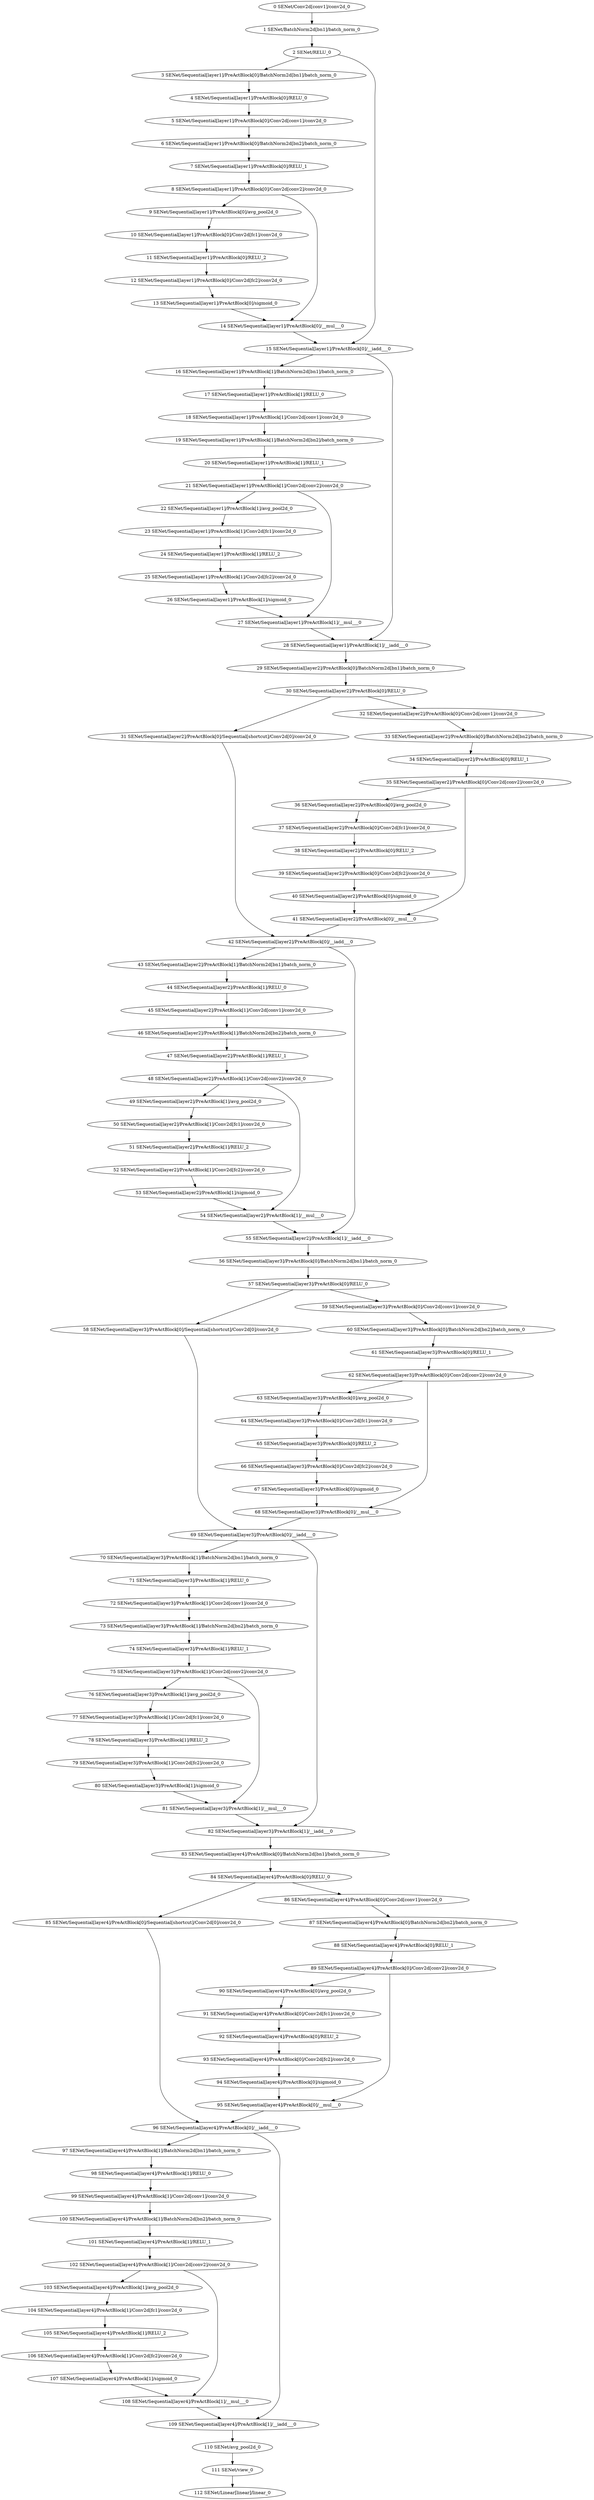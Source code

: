 strict digraph  {
"0 SENet/Conv2d[conv1]/conv2d_0" [id=0, type=conv2d];
"1 SENet/BatchNorm2d[bn1]/batch_norm_0" [id=1, type=batch_norm];
"2 SENet/RELU_0" [id=2, type=RELU];
"3 SENet/Sequential[layer1]/PreActBlock[0]/BatchNorm2d[bn1]/batch_norm_0" [id=3, type=batch_norm];
"4 SENet/Sequential[layer1]/PreActBlock[0]/RELU_0" [id=4, type=RELU];
"5 SENet/Sequential[layer1]/PreActBlock[0]/Conv2d[conv1]/conv2d_0" [id=5, type=conv2d];
"6 SENet/Sequential[layer1]/PreActBlock[0]/BatchNorm2d[bn2]/batch_norm_0" [id=6, type=batch_norm];
"7 SENet/Sequential[layer1]/PreActBlock[0]/RELU_1" [id=7, type=RELU];
"8 SENet/Sequential[layer1]/PreActBlock[0]/Conv2d[conv2]/conv2d_0" [id=8, type=conv2d];
"9 SENet/Sequential[layer1]/PreActBlock[0]/avg_pool2d_0" [id=9, type=avg_pool2d];
"10 SENet/Sequential[layer1]/PreActBlock[0]/Conv2d[fc1]/conv2d_0" [id=10, type=conv2d];
"11 SENet/Sequential[layer1]/PreActBlock[0]/RELU_2" [id=11, type=RELU];
"12 SENet/Sequential[layer1]/PreActBlock[0]/Conv2d[fc2]/conv2d_0" [id=12, type=conv2d];
"13 SENet/Sequential[layer1]/PreActBlock[0]/sigmoid_0" [id=13, type=sigmoid];
"14 SENet/Sequential[layer1]/PreActBlock[0]/__mul___0" [id=14, type=__mul__];
"15 SENet/Sequential[layer1]/PreActBlock[0]/__iadd___0" [id=15, type=__iadd__];
"16 SENet/Sequential[layer1]/PreActBlock[1]/BatchNorm2d[bn1]/batch_norm_0" [id=16, type=batch_norm];
"17 SENet/Sequential[layer1]/PreActBlock[1]/RELU_0" [id=17, type=RELU];
"18 SENet/Sequential[layer1]/PreActBlock[1]/Conv2d[conv1]/conv2d_0" [id=18, type=conv2d];
"19 SENet/Sequential[layer1]/PreActBlock[1]/BatchNorm2d[bn2]/batch_norm_0" [id=19, type=batch_norm];
"20 SENet/Sequential[layer1]/PreActBlock[1]/RELU_1" [id=20, type=RELU];
"21 SENet/Sequential[layer1]/PreActBlock[1]/Conv2d[conv2]/conv2d_0" [id=21, type=conv2d];
"22 SENet/Sequential[layer1]/PreActBlock[1]/avg_pool2d_0" [id=22, type=avg_pool2d];
"23 SENet/Sequential[layer1]/PreActBlock[1]/Conv2d[fc1]/conv2d_0" [id=23, type=conv2d];
"24 SENet/Sequential[layer1]/PreActBlock[1]/RELU_2" [id=24, type=RELU];
"25 SENet/Sequential[layer1]/PreActBlock[1]/Conv2d[fc2]/conv2d_0" [id=25, type=conv2d];
"26 SENet/Sequential[layer1]/PreActBlock[1]/sigmoid_0" [id=26, type=sigmoid];
"27 SENet/Sequential[layer1]/PreActBlock[1]/__mul___0" [id=27, type=__mul__];
"28 SENet/Sequential[layer1]/PreActBlock[1]/__iadd___0" [id=28, type=__iadd__];
"29 SENet/Sequential[layer2]/PreActBlock[0]/BatchNorm2d[bn1]/batch_norm_0" [id=29, type=batch_norm];
"30 SENet/Sequential[layer2]/PreActBlock[0]/RELU_0" [id=30, type=RELU];
"31 SENet/Sequential[layer2]/PreActBlock[0]/Sequential[shortcut]/Conv2d[0]/conv2d_0" [id=31, type=conv2d];
"32 SENet/Sequential[layer2]/PreActBlock[0]/Conv2d[conv1]/conv2d_0" [id=32, type=conv2d];
"33 SENet/Sequential[layer2]/PreActBlock[0]/BatchNorm2d[bn2]/batch_norm_0" [id=33, type=batch_norm];
"34 SENet/Sequential[layer2]/PreActBlock[0]/RELU_1" [id=34, type=RELU];
"35 SENet/Sequential[layer2]/PreActBlock[0]/Conv2d[conv2]/conv2d_0" [id=35, type=conv2d];
"36 SENet/Sequential[layer2]/PreActBlock[0]/avg_pool2d_0" [id=36, type=avg_pool2d];
"37 SENet/Sequential[layer2]/PreActBlock[0]/Conv2d[fc1]/conv2d_0" [id=37, type=conv2d];
"38 SENet/Sequential[layer2]/PreActBlock[0]/RELU_2" [id=38, type=RELU];
"39 SENet/Sequential[layer2]/PreActBlock[0]/Conv2d[fc2]/conv2d_0" [id=39, type=conv2d];
"40 SENet/Sequential[layer2]/PreActBlock[0]/sigmoid_0" [id=40, type=sigmoid];
"41 SENet/Sequential[layer2]/PreActBlock[0]/__mul___0" [id=41, type=__mul__];
"42 SENet/Sequential[layer2]/PreActBlock[0]/__iadd___0" [id=42, type=__iadd__];
"43 SENet/Sequential[layer2]/PreActBlock[1]/BatchNorm2d[bn1]/batch_norm_0" [id=43, type=batch_norm];
"44 SENet/Sequential[layer2]/PreActBlock[1]/RELU_0" [id=44, type=RELU];
"45 SENet/Sequential[layer2]/PreActBlock[1]/Conv2d[conv1]/conv2d_0" [id=45, type=conv2d];
"46 SENet/Sequential[layer2]/PreActBlock[1]/BatchNorm2d[bn2]/batch_norm_0" [id=46, type=batch_norm];
"47 SENet/Sequential[layer2]/PreActBlock[1]/RELU_1" [id=47, type=RELU];
"48 SENet/Sequential[layer2]/PreActBlock[1]/Conv2d[conv2]/conv2d_0" [id=48, type=conv2d];
"49 SENet/Sequential[layer2]/PreActBlock[1]/avg_pool2d_0" [id=49, type=avg_pool2d];
"50 SENet/Sequential[layer2]/PreActBlock[1]/Conv2d[fc1]/conv2d_0" [id=50, type=conv2d];
"51 SENet/Sequential[layer2]/PreActBlock[1]/RELU_2" [id=51, type=RELU];
"52 SENet/Sequential[layer2]/PreActBlock[1]/Conv2d[fc2]/conv2d_0" [id=52, type=conv2d];
"53 SENet/Sequential[layer2]/PreActBlock[1]/sigmoid_0" [id=53, type=sigmoid];
"54 SENet/Sequential[layer2]/PreActBlock[1]/__mul___0" [id=54, type=__mul__];
"55 SENet/Sequential[layer2]/PreActBlock[1]/__iadd___0" [id=55, type=__iadd__];
"56 SENet/Sequential[layer3]/PreActBlock[0]/BatchNorm2d[bn1]/batch_norm_0" [id=56, type=batch_norm];
"57 SENet/Sequential[layer3]/PreActBlock[0]/RELU_0" [id=57, type=RELU];
"58 SENet/Sequential[layer3]/PreActBlock[0]/Sequential[shortcut]/Conv2d[0]/conv2d_0" [id=58, type=conv2d];
"59 SENet/Sequential[layer3]/PreActBlock[0]/Conv2d[conv1]/conv2d_0" [id=59, type=conv2d];
"60 SENet/Sequential[layer3]/PreActBlock[0]/BatchNorm2d[bn2]/batch_norm_0" [id=60, type=batch_norm];
"61 SENet/Sequential[layer3]/PreActBlock[0]/RELU_1" [id=61, type=RELU];
"62 SENet/Sequential[layer3]/PreActBlock[0]/Conv2d[conv2]/conv2d_0" [id=62, type=conv2d];
"63 SENet/Sequential[layer3]/PreActBlock[0]/avg_pool2d_0" [id=63, type=avg_pool2d];
"64 SENet/Sequential[layer3]/PreActBlock[0]/Conv2d[fc1]/conv2d_0" [id=64, type=conv2d];
"65 SENet/Sequential[layer3]/PreActBlock[0]/RELU_2" [id=65, type=RELU];
"66 SENet/Sequential[layer3]/PreActBlock[0]/Conv2d[fc2]/conv2d_0" [id=66, type=conv2d];
"67 SENet/Sequential[layer3]/PreActBlock[0]/sigmoid_0" [id=67, type=sigmoid];
"68 SENet/Sequential[layer3]/PreActBlock[0]/__mul___0" [id=68, type=__mul__];
"69 SENet/Sequential[layer3]/PreActBlock[0]/__iadd___0" [id=69, type=__iadd__];
"70 SENet/Sequential[layer3]/PreActBlock[1]/BatchNorm2d[bn1]/batch_norm_0" [id=70, type=batch_norm];
"71 SENet/Sequential[layer3]/PreActBlock[1]/RELU_0" [id=71, type=RELU];
"72 SENet/Sequential[layer3]/PreActBlock[1]/Conv2d[conv1]/conv2d_0" [id=72, type=conv2d];
"73 SENet/Sequential[layer3]/PreActBlock[1]/BatchNorm2d[bn2]/batch_norm_0" [id=73, type=batch_norm];
"74 SENet/Sequential[layer3]/PreActBlock[1]/RELU_1" [id=74, type=RELU];
"75 SENet/Sequential[layer3]/PreActBlock[1]/Conv2d[conv2]/conv2d_0" [id=75, type=conv2d];
"76 SENet/Sequential[layer3]/PreActBlock[1]/avg_pool2d_0" [id=76, type=avg_pool2d];
"77 SENet/Sequential[layer3]/PreActBlock[1]/Conv2d[fc1]/conv2d_0" [id=77, type=conv2d];
"78 SENet/Sequential[layer3]/PreActBlock[1]/RELU_2" [id=78, type=RELU];
"79 SENet/Sequential[layer3]/PreActBlock[1]/Conv2d[fc2]/conv2d_0" [id=79, type=conv2d];
"80 SENet/Sequential[layer3]/PreActBlock[1]/sigmoid_0" [id=80, type=sigmoid];
"81 SENet/Sequential[layer3]/PreActBlock[1]/__mul___0" [id=81, type=__mul__];
"82 SENet/Sequential[layer3]/PreActBlock[1]/__iadd___0" [id=82, type=__iadd__];
"83 SENet/Sequential[layer4]/PreActBlock[0]/BatchNorm2d[bn1]/batch_norm_0" [id=83, type=batch_norm];
"84 SENet/Sequential[layer4]/PreActBlock[0]/RELU_0" [id=84, type=RELU];
"85 SENet/Sequential[layer4]/PreActBlock[0]/Sequential[shortcut]/Conv2d[0]/conv2d_0" [id=85, type=conv2d];
"86 SENet/Sequential[layer4]/PreActBlock[0]/Conv2d[conv1]/conv2d_0" [id=86, type=conv2d];
"87 SENet/Sequential[layer4]/PreActBlock[0]/BatchNorm2d[bn2]/batch_norm_0" [id=87, type=batch_norm];
"88 SENet/Sequential[layer4]/PreActBlock[0]/RELU_1" [id=88, type=RELU];
"89 SENet/Sequential[layer4]/PreActBlock[0]/Conv2d[conv2]/conv2d_0" [id=89, type=conv2d];
"90 SENet/Sequential[layer4]/PreActBlock[0]/avg_pool2d_0" [id=90, type=avg_pool2d];
"91 SENet/Sequential[layer4]/PreActBlock[0]/Conv2d[fc1]/conv2d_0" [id=91, type=conv2d];
"92 SENet/Sequential[layer4]/PreActBlock[0]/RELU_2" [id=92, type=RELU];
"93 SENet/Sequential[layer4]/PreActBlock[0]/Conv2d[fc2]/conv2d_0" [id=93, type=conv2d];
"94 SENet/Sequential[layer4]/PreActBlock[0]/sigmoid_0" [id=94, type=sigmoid];
"95 SENet/Sequential[layer4]/PreActBlock[0]/__mul___0" [id=95, type=__mul__];
"96 SENet/Sequential[layer4]/PreActBlock[0]/__iadd___0" [id=96, type=__iadd__];
"97 SENet/Sequential[layer4]/PreActBlock[1]/BatchNorm2d[bn1]/batch_norm_0" [id=97, type=batch_norm];
"98 SENet/Sequential[layer4]/PreActBlock[1]/RELU_0" [id=98, type=RELU];
"99 SENet/Sequential[layer4]/PreActBlock[1]/Conv2d[conv1]/conv2d_0" [id=99, type=conv2d];
"100 SENet/Sequential[layer4]/PreActBlock[1]/BatchNorm2d[bn2]/batch_norm_0" [id=100, type=batch_norm];
"101 SENet/Sequential[layer4]/PreActBlock[1]/RELU_1" [id=101, type=RELU];
"102 SENet/Sequential[layer4]/PreActBlock[1]/Conv2d[conv2]/conv2d_0" [id=102, type=conv2d];
"103 SENet/Sequential[layer4]/PreActBlock[1]/avg_pool2d_0" [id=103, type=avg_pool2d];
"104 SENet/Sequential[layer4]/PreActBlock[1]/Conv2d[fc1]/conv2d_0" [id=104, type=conv2d];
"105 SENet/Sequential[layer4]/PreActBlock[1]/RELU_2" [id=105, type=RELU];
"106 SENet/Sequential[layer4]/PreActBlock[1]/Conv2d[fc2]/conv2d_0" [id=106, type=conv2d];
"107 SENet/Sequential[layer4]/PreActBlock[1]/sigmoid_0" [id=107, type=sigmoid];
"108 SENet/Sequential[layer4]/PreActBlock[1]/__mul___0" [id=108, type=__mul__];
"109 SENet/Sequential[layer4]/PreActBlock[1]/__iadd___0" [id=109, type=__iadd__];
"110 SENet/avg_pool2d_0" [id=110, type=avg_pool2d];
"111 SENet/view_0" [id=111, type=view];
"112 SENet/Linear[linear]/linear_0" [id=112, type=linear];
"0 SENet/Conv2d[conv1]/conv2d_0" -> "1 SENet/BatchNorm2d[bn1]/batch_norm_0";
"1 SENet/BatchNorm2d[bn1]/batch_norm_0" -> "2 SENet/RELU_0";
"2 SENet/RELU_0" -> "3 SENet/Sequential[layer1]/PreActBlock[0]/BatchNorm2d[bn1]/batch_norm_0";
"3 SENet/Sequential[layer1]/PreActBlock[0]/BatchNorm2d[bn1]/batch_norm_0" -> "4 SENet/Sequential[layer1]/PreActBlock[0]/RELU_0";
"4 SENet/Sequential[layer1]/PreActBlock[0]/RELU_0" -> "5 SENet/Sequential[layer1]/PreActBlock[0]/Conv2d[conv1]/conv2d_0";
"5 SENet/Sequential[layer1]/PreActBlock[0]/Conv2d[conv1]/conv2d_0" -> "6 SENet/Sequential[layer1]/PreActBlock[0]/BatchNorm2d[bn2]/batch_norm_0";
"6 SENet/Sequential[layer1]/PreActBlock[0]/BatchNorm2d[bn2]/batch_norm_0" -> "7 SENet/Sequential[layer1]/PreActBlock[0]/RELU_1";
"7 SENet/Sequential[layer1]/PreActBlock[0]/RELU_1" -> "8 SENet/Sequential[layer1]/PreActBlock[0]/Conv2d[conv2]/conv2d_0";
"8 SENet/Sequential[layer1]/PreActBlock[0]/Conv2d[conv2]/conv2d_0" -> "9 SENet/Sequential[layer1]/PreActBlock[0]/avg_pool2d_0";
"2 SENet/RELU_0" -> "15 SENet/Sequential[layer1]/PreActBlock[0]/__iadd___0";
"8 SENet/Sequential[layer1]/PreActBlock[0]/Conv2d[conv2]/conv2d_0" -> "14 SENet/Sequential[layer1]/PreActBlock[0]/__mul___0";
"9 SENet/Sequential[layer1]/PreActBlock[0]/avg_pool2d_0" -> "10 SENet/Sequential[layer1]/PreActBlock[0]/Conv2d[fc1]/conv2d_0";
"10 SENet/Sequential[layer1]/PreActBlock[0]/Conv2d[fc1]/conv2d_0" -> "11 SENet/Sequential[layer1]/PreActBlock[0]/RELU_2";
"11 SENet/Sequential[layer1]/PreActBlock[0]/RELU_2" -> "12 SENet/Sequential[layer1]/PreActBlock[0]/Conv2d[fc2]/conv2d_0";
"12 SENet/Sequential[layer1]/PreActBlock[0]/Conv2d[fc2]/conv2d_0" -> "13 SENet/Sequential[layer1]/PreActBlock[0]/sigmoid_0";
"13 SENet/Sequential[layer1]/PreActBlock[0]/sigmoid_0" -> "14 SENet/Sequential[layer1]/PreActBlock[0]/__mul___0";
"14 SENet/Sequential[layer1]/PreActBlock[0]/__mul___0" -> "15 SENet/Sequential[layer1]/PreActBlock[0]/__iadd___0";
"15 SENet/Sequential[layer1]/PreActBlock[0]/__iadd___0" -> "16 SENet/Sequential[layer1]/PreActBlock[1]/BatchNorm2d[bn1]/batch_norm_0";
"15 SENet/Sequential[layer1]/PreActBlock[0]/__iadd___0" -> "28 SENet/Sequential[layer1]/PreActBlock[1]/__iadd___0";
"16 SENet/Sequential[layer1]/PreActBlock[1]/BatchNorm2d[bn1]/batch_norm_0" -> "17 SENet/Sequential[layer1]/PreActBlock[1]/RELU_0";
"17 SENet/Sequential[layer1]/PreActBlock[1]/RELU_0" -> "18 SENet/Sequential[layer1]/PreActBlock[1]/Conv2d[conv1]/conv2d_0";
"18 SENet/Sequential[layer1]/PreActBlock[1]/Conv2d[conv1]/conv2d_0" -> "19 SENet/Sequential[layer1]/PreActBlock[1]/BatchNorm2d[bn2]/batch_norm_0";
"19 SENet/Sequential[layer1]/PreActBlock[1]/BatchNorm2d[bn2]/batch_norm_0" -> "20 SENet/Sequential[layer1]/PreActBlock[1]/RELU_1";
"20 SENet/Sequential[layer1]/PreActBlock[1]/RELU_1" -> "21 SENet/Sequential[layer1]/PreActBlock[1]/Conv2d[conv2]/conv2d_0";
"21 SENet/Sequential[layer1]/PreActBlock[1]/Conv2d[conv2]/conv2d_0" -> "22 SENet/Sequential[layer1]/PreActBlock[1]/avg_pool2d_0";
"21 SENet/Sequential[layer1]/PreActBlock[1]/Conv2d[conv2]/conv2d_0" -> "27 SENet/Sequential[layer1]/PreActBlock[1]/__mul___0";
"22 SENet/Sequential[layer1]/PreActBlock[1]/avg_pool2d_0" -> "23 SENet/Sequential[layer1]/PreActBlock[1]/Conv2d[fc1]/conv2d_0";
"23 SENet/Sequential[layer1]/PreActBlock[1]/Conv2d[fc1]/conv2d_0" -> "24 SENet/Sequential[layer1]/PreActBlock[1]/RELU_2";
"24 SENet/Sequential[layer1]/PreActBlock[1]/RELU_2" -> "25 SENet/Sequential[layer1]/PreActBlock[1]/Conv2d[fc2]/conv2d_0";
"25 SENet/Sequential[layer1]/PreActBlock[1]/Conv2d[fc2]/conv2d_0" -> "26 SENet/Sequential[layer1]/PreActBlock[1]/sigmoid_0";
"26 SENet/Sequential[layer1]/PreActBlock[1]/sigmoid_0" -> "27 SENet/Sequential[layer1]/PreActBlock[1]/__mul___0";
"27 SENet/Sequential[layer1]/PreActBlock[1]/__mul___0" -> "28 SENet/Sequential[layer1]/PreActBlock[1]/__iadd___0";
"28 SENet/Sequential[layer1]/PreActBlock[1]/__iadd___0" -> "29 SENet/Sequential[layer2]/PreActBlock[0]/BatchNorm2d[bn1]/batch_norm_0";
"29 SENet/Sequential[layer2]/PreActBlock[0]/BatchNorm2d[bn1]/batch_norm_0" -> "30 SENet/Sequential[layer2]/PreActBlock[0]/RELU_0";
"30 SENet/Sequential[layer2]/PreActBlock[0]/RELU_0" -> "31 SENet/Sequential[layer2]/PreActBlock[0]/Sequential[shortcut]/Conv2d[0]/conv2d_0";
"30 SENet/Sequential[layer2]/PreActBlock[0]/RELU_0" -> "32 SENet/Sequential[layer2]/PreActBlock[0]/Conv2d[conv1]/conv2d_0";
"31 SENet/Sequential[layer2]/PreActBlock[0]/Sequential[shortcut]/Conv2d[0]/conv2d_0" -> "42 SENet/Sequential[layer2]/PreActBlock[0]/__iadd___0";
"32 SENet/Sequential[layer2]/PreActBlock[0]/Conv2d[conv1]/conv2d_0" -> "33 SENet/Sequential[layer2]/PreActBlock[0]/BatchNorm2d[bn2]/batch_norm_0";
"33 SENet/Sequential[layer2]/PreActBlock[0]/BatchNorm2d[bn2]/batch_norm_0" -> "34 SENet/Sequential[layer2]/PreActBlock[0]/RELU_1";
"34 SENet/Sequential[layer2]/PreActBlock[0]/RELU_1" -> "35 SENet/Sequential[layer2]/PreActBlock[0]/Conv2d[conv2]/conv2d_0";
"35 SENet/Sequential[layer2]/PreActBlock[0]/Conv2d[conv2]/conv2d_0" -> "36 SENet/Sequential[layer2]/PreActBlock[0]/avg_pool2d_0";
"35 SENet/Sequential[layer2]/PreActBlock[0]/Conv2d[conv2]/conv2d_0" -> "41 SENet/Sequential[layer2]/PreActBlock[0]/__mul___0";
"36 SENet/Sequential[layer2]/PreActBlock[0]/avg_pool2d_0" -> "37 SENet/Sequential[layer2]/PreActBlock[0]/Conv2d[fc1]/conv2d_0";
"37 SENet/Sequential[layer2]/PreActBlock[0]/Conv2d[fc1]/conv2d_0" -> "38 SENet/Sequential[layer2]/PreActBlock[0]/RELU_2";
"38 SENet/Sequential[layer2]/PreActBlock[0]/RELU_2" -> "39 SENet/Sequential[layer2]/PreActBlock[0]/Conv2d[fc2]/conv2d_0";
"39 SENet/Sequential[layer2]/PreActBlock[0]/Conv2d[fc2]/conv2d_0" -> "40 SENet/Sequential[layer2]/PreActBlock[0]/sigmoid_0";
"40 SENet/Sequential[layer2]/PreActBlock[0]/sigmoid_0" -> "41 SENet/Sequential[layer2]/PreActBlock[0]/__mul___0";
"41 SENet/Sequential[layer2]/PreActBlock[0]/__mul___0" -> "42 SENet/Sequential[layer2]/PreActBlock[0]/__iadd___0";
"42 SENet/Sequential[layer2]/PreActBlock[0]/__iadd___0" -> "43 SENet/Sequential[layer2]/PreActBlock[1]/BatchNorm2d[bn1]/batch_norm_0";
"42 SENet/Sequential[layer2]/PreActBlock[0]/__iadd___0" -> "55 SENet/Sequential[layer2]/PreActBlock[1]/__iadd___0";
"43 SENet/Sequential[layer2]/PreActBlock[1]/BatchNorm2d[bn1]/batch_norm_0" -> "44 SENet/Sequential[layer2]/PreActBlock[1]/RELU_0";
"44 SENet/Sequential[layer2]/PreActBlock[1]/RELU_0" -> "45 SENet/Sequential[layer2]/PreActBlock[1]/Conv2d[conv1]/conv2d_0";
"45 SENet/Sequential[layer2]/PreActBlock[1]/Conv2d[conv1]/conv2d_0" -> "46 SENet/Sequential[layer2]/PreActBlock[1]/BatchNorm2d[bn2]/batch_norm_0";
"46 SENet/Sequential[layer2]/PreActBlock[1]/BatchNorm2d[bn2]/batch_norm_0" -> "47 SENet/Sequential[layer2]/PreActBlock[1]/RELU_1";
"47 SENet/Sequential[layer2]/PreActBlock[1]/RELU_1" -> "48 SENet/Sequential[layer2]/PreActBlock[1]/Conv2d[conv2]/conv2d_0";
"48 SENet/Sequential[layer2]/PreActBlock[1]/Conv2d[conv2]/conv2d_0" -> "49 SENet/Sequential[layer2]/PreActBlock[1]/avg_pool2d_0";
"48 SENet/Sequential[layer2]/PreActBlock[1]/Conv2d[conv2]/conv2d_0" -> "54 SENet/Sequential[layer2]/PreActBlock[1]/__mul___0";
"49 SENet/Sequential[layer2]/PreActBlock[1]/avg_pool2d_0" -> "50 SENet/Sequential[layer2]/PreActBlock[1]/Conv2d[fc1]/conv2d_0";
"50 SENet/Sequential[layer2]/PreActBlock[1]/Conv2d[fc1]/conv2d_0" -> "51 SENet/Sequential[layer2]/PreActBlock[1]/RELU_2";
"51 SENet/Sequential[layer2]/PreActBlock[1]/RELU_2" -> "52 SENet/Sequential[layer2]/PreActBlock[1]/Conv2d[fc2]/conv2d_0";
"52 SENet/Sequential[layer2]/PreActBlock[1]/Conv2d[fc2]/conv2d_0" -> "53 SENet/Sequential[layer2]/PreActBlock[1]/sigmoid_0";
"53 SENet/Sequential[layer2]/PreActBlock[1]/sigmoid_0" -> "54 SENet/Sequential[layer2]/PreActBlock[1]/__mul___0";
"54 SENet/Sequential[layer2]/PreActBlock[1]/__mul___0" -> "55 SENet/Sequential[layer2]/PreActBlock[1]/__iadd___0";
"55 SENet/Sequential[layer2]/PreActBlock[1]/__iadd___0" -> "56 SENet/Sequential[layer3]/PreActBlock[0]/BatchNorm2d[bn1]/batch_norm_0";
"56 SENet/Sequential[layer3]/PreActBlock[0]/BatchNorm2d[bn1]/batch_norm_0" -> "57 SENet/Sequential[layer3]/PreActBlock[0]/RELU_0";
"57 SENet/Sequential[layer3]/PreActBlock[0]/RELU_0" -> "58 SENet/Sequential[layer3]/PreActBlock[0]/Sequential[shortcut]/Conv2d[0]/conv2d_0";
"57 SENet/Sequential[layer3]/PreActBlock[0]/RELU_0" -> "59 SENet/Sequential[layer3]/PreActBlock[0]/Conv2d[conv1]/conv2d_0";
"58 SENet/Sequential[layer3]/PreActBlock[0]/Sequential[shortcut]/Conv2d[0]/conv2d_0" -> "69 SENet/Sequential[layer3]/PreActBlock[0]/__iadd___0";
"59 SENet/Sequential[layer3]/PreActBlock[0]/Conv2d[conv1]/conv2d_0" -> "60 SENet/Sequential[layer3]/PreActBlock[0]/BatchNorm2d[bn2]/batch_norm_0";
"60 SENet/Sequential[layer3]/PreActBlock[0]/BatchNorm2d[bn2]/batch_norm_0" -> "61 SENet/Sequential[layer3]/PreActBlock[0]/RELU_1";
"61 SENet/Sequential[layer3]/PreActBlock[0]/RELU_1" -> "62 SENet/Sequential[layer3]/PreActBlock[0]/Conv2d[conv2]/conv2d_0";
"62 SENet/Sequential[layer3]/PreActBlock[0]/Conv2d[conv2]/conv2d_0" -> "63 SENet/Sequential[layer3]/PreActBlock[0]/avg_pool2d_0";
"62 SENet/Sequential[layer3]/PreActBlock[0]/Conv2d[conv2]/conv2d_0" -> "68 SENet/Sequential[layer3]/PreActBlock[0]/__mul___0";
"63 SENet/Sequential[layer3]/PreActBlock[0]/avg_pool2d_0" -> "64 SENet/Sequential[layer3]/PreActBlock[0]/Conv2d[fc1]/conv2d_0";
"64 SENet/Sequential[layer3]/PreActBlock[0]/Conv2d[fc1]/conv2d_0" -> "65 SENet/Sequential[layer3]/PreActBlock[0]/RELU_2";
"65 SENet/Sequential[layer3]/PreActBlock[0]/RELU_2" -> "66 SENet/Sequential[layer3]/PreActBlock[0]/Conv2d[fc2]/conv2d_0";
"66 SENet/Sequential[layer3]/PreActBlock[0]/Conv2d[fc2]/conv2d_0" -> "67 SENet/Sequential[layer3]/PreActBlock[0]/sigmoid_0";
"67 SENet/Sequential[layer3]/PreActBlock[0]/sigmoid_0" -> "68 SENet/Sequential[layer3]/PreActBlock[0]/__mul___0";
"68 SENet/Sequential[layer3]/PreActBlock[0]/__mul___0" -> "69 SENet/Sequential[layer3]/PreActBlock[0]/__iadd___0";
"69 SENet/Sequential[layer3]/PreActBlock[0]/__iadd___0" -> "70 SENet/Sequential[layer3]/PreActBlock[1]/BatchNorm2d[bn1]/batch_norm_0";
"69 SENet/Sequential[layer3]/PreActBlock[0]/__iadd___0" -> "82 SENet/Sequential[layer3]/PreActBlock[1]/__iadd___0";
"70 SENet/Sequential[layer3]/PreActBlock[1]/BatchNorm2d[bn1]/batch_norm_0" -> "71 SENet/Sequential[layer3]/PreActBlock[1]/RELU_0";
"71 SENet/Sequential[layer3]/PreActBlock[1]/RELU_0" -> "72 SENet/Sequential[layer3]/PreActBlock[1]/Conv2d[conv1]/conv2d_0";
"72 SENet/Sequential[layer3]/PreActBlock[1]/Conv2d[conv1]/conv2d_0" -> "73 SENet/Sequential[layer3]/PreActBlock[1]/BatchNorm2d[bn2]/batch_norm_0";
"73 SENet/Sequential[layer3]/PreActBlock[1]/BatchNorm2d[bn2]/batch_norm_0" -> "74 SENet/Sequential[layer3]/PreActBlock[1]/RELU_1";
"74 SENet/Sequential[layer3]/PreActBlock[1]/RELU_1" -> "75 SENet/Sequential[layer3]/PreActBlock[1]/Conv2d[conv2]/conv2d_0";
"75 SENet/Sequential[layer3]/PreActBlock[1]/Conv2d[conv2]/conv2d_0" -> "76 SENet/Sequential[layer3]/PreActBlock[1]/avg_pool2d_0";
"75 SENet/Sequential[layer3]/PreActBlock[1]/Conv2d[conv2]/conv2d_0" -> "81 SENet/Sequential[layer3]/PreActBlock[1]/__mul___0";
"76 SENet/Sequential[layer3]/PreActBlock[1]/avg_pool2d_0" -> "77 SENet/Sequential[layer3]/PreActBlock[1]/Conv2d[fc1]/conv2d_0";
"77 SENet/Sequential[layer3]/PreActBlock[1]/Conv2d[fc1]/conv2d_0" -> "78 SENet/Sequential[layer3]/PreActBlock[1]/RELU_2";
"78 SENet/Sequential[layer3]/PreActBlock[1]/RELU_2" -> "79 SENet/Sequential[layer3]/PreActBlock[1]/Conv2d[fc2]/conv2d_0";
"79 SENet/Sequential[layer3]/PreActBlock[1]/Conv2d[fc2]/conv2d_0" -> "80 SENet/Sequential[layer3]/PreActBlock[1]/sigmoid_0";
"80 SENet/Sequential[layer3]/PreActBlock[1]/sigmoid_0" -> "81 SENet/Sequential[layer3]/PreActBlock[1]/__mul___0";
"81 SENet/Sequential[layer3]/PreActBlock[1]/__mul___0" -> "82 SENet/Sequential[layer3]/PreActBlock[1]/__iadd___0";
"82 SENet/Sequential[layer3]/PreActBlock[1]/__iadd___0" -> "83 SENet/Sequential[layer4]/PreActBlock[0]/BatchNorm2d[bn1]/batch_norm_0";
"83 SENet/Sequential[layer4]/PreActBlock[0]/BatchNorm2d[bn1]/batch_norm_0" -> "84 SENet/Sequential[layer4]/PreActBlock[0]/RELU_0";
"84 SENet/Sequential[layer4]/PreActBlock[0]/RELU_0" -> "85 SENet/Sequential[layer4]/PreActBlock[0]/Sequential[shortcut]/Conv2d[0]/conv2d_0";
"84 SENet/Sequential[layer4]/PreActBlock[0]/RELU_0" -> "86 SENet/Sequential[layer4]/PreActBlock[0]/Conv2d[conv1]/conv2d_0";
"85 SENet/Sequential[layer4]/PreActBlock[0]/Sequential[shortcut]/Conv2d[0]/conv2d_0" -> "96 SENet/Sequential[layer4]/PreActBlock[0]/__iadd___0";
"86 SENet/Sequential[layer4]/PreActBlock[0]/Conv2d[conv1]/conv2d_0" -> "87 SENet/Sequential[layer4]/PreActBlock[0]/BatchNorm2d[bn2]/batch_norm_0";
"87 SENet/Sequential[layer4]/PreActBlock[0]/BatchNorm2d[bn2]/batch_norm_0" -> "88 SENet/Sequential[layer4]/PreActBlock[0]/RELU_1";
"88 SENet/Sequential[layer4]/PreActBlock[0]/RELU_1" -> "89 SENet/Sequential[layer4]/PreActBlock[0]/Conv2d[conv2]/conv2d_0";
"89 SENet/Sequential[layer4]/PreActBlock[0]/Conv2d[conv2]/conv2d_0" -> "90 SENet/Sequential[layer4]/PreActBlock[0]/avg_pool2d_0";
"89 SENet/Sequential[layer4]/PreActBlock[0]/Conv2d[conv2]/conv2d_0" -> "95 SENet/Sequential[layer4]/PreActBlock[0]/__mul___0";
"90 SENet/Sequential[layer4]/PreActBlock[0]/avg_pool2d_0" -> "91 SENet/Sequential[layer4]/PreActBlock[0]/Conv2d[fc1]/conv2d_0";
"91 SENet/Sequential[layer4]/PreActBlock[0]/Conv2d[fc1]/conv2d_0" -> "92 SENet/Sequential[layer4]/PreActBlock[0]/RELU_2";
"92 SENet/Sequential[layer4]/PreActBlock[0]/RELU_2" -> "93 SENet/Sequential[layer4]/PreActBlock[0]/Conv2d[fc2]/conv2d_0";
"93 SENet/Sequential[layer4]/PreActBlock[0]/Conv2d[fc2]/conv2d_0" -> "94 SENet/Sequential[layer4]/PreActBlock[0]/sigmoid_0";
"94 SENet/Sequential[layer4]/PreActBlock[0]/sigmoid_0" -> "95 SENet/Sequential[layer4]/PreActBlock[0]/__mul___0";
"95 SENet/Sequential[layer4]/PreActBlock[0]/__mul___0" -> "96 SENet/Sequential[layer4]/PreActBlock[0]/__iadd___0";
"96 SENet/Sequential[layer4]/PreActBlock[0]/__iadd___0" -> "97 SENet/Sequential[layer4]/PreActBlock[1]/BatchNorm2d[bn1]/batch_norm_0";
"97 SENet/Sequential[layer4]/PreActBlock[1]/BatchNorm2d[bn1]/batch_norm_0" -> "98 SENet/Sequential[layer4]/PreActBlock[1]/RELU_0";
"98 SENet/Sequential[layer4]/PreActBlock[1]/RELU_0" -> "99 SENet/Sequential[layer4]/PreActBlock[1]/Conv2d[conv1]/conv2d_0";
"96 SENet/Sequential[layer4]/PreActBlock[0]/__iadd___0" -> "109 SENet/Sequential[layer4]/PreActBlock[1]/__iadd___0";
"99 SENet/Sequential[layer4]/PreActBlock[1]/Conv2d[conv1]/conv2d_0" -> "100 SENet/Sequential[layer4]/PreActBlock[1]/BatchNorm2d[bn2]/batch_norm_0";
"100 SENet/Sequential[layer4]/PreActBlock[1]/BatchNorm2d[bn2]/batch_norm_0" -> "101 SENet/Sequential[layer4]/PreActBlock[1]/RELU_1";
"101 SENet/Sequential[layer4]/PreActBlock[1]/RELU_1" -> "102 SENet/Sequential[layer4]/PreActBlock[1]/Conv2d[conv2]/conv2d_0";
"102 SENet/Sequential[layer4]/PreActBlock[1]/Conv2d[conv2]/conv2d_0" -> "103 SENet/Sequential[layer4]/PreActBlock[1]/avg_pool2d_0";
"102 SENet/Sequential[layer4]/PreActBlock[1]/Conv2d[conv2]/conv2d_0" -> "108 SENet/Sequential[layer4]/PreActBlock[1]/__mul___0";
"103 SENet/Sequential[layer4]/PreActBlock[1]/avg_pool2d_0" -> "104 SENet/Sequential[layer4]/PreActBlock[1]/Conv2d[fc1]/conv2d_0";
"104 SENet/Sequential[layer4]/PreActBlock[1]/Conv2d[fc1]/conv2d_0" -> "105 SENet/Sequential[layer4]/PreActBlock[1]/RELU_2";
"105 SENet/Sequential[layer4]/PreActBlock[1]/RELU_2" -> "106 SENet/Sequential[layer4]/PreActBlock[1]/Conv2d[fc2]/conv2d_0";
"106 SENet/Sequential[layer4]/PreActBlock[1]/Conv2d[fc2]/conv2d_0" -> "107 SENet/Sequential[layer4]/PreActBlock[1]/sigmoid_0";
"107 SENet/Sequential[layer4]/PreActBlock[1]/sigmoid_0" -> "108 SENet/Sequential[layer4]/PreActBlock[1]/__mul___0";
"108 SENet/Sequential[layer4]/PreActBlock[1]/__mul___0" -> "109 SENet/Sequential[layer4]/PreActBlock[1]/__iadd___0";
"109 SENet/Sequential[layer4]/PreActBlock[1]/__iadd___0" -> "110 SENet/avg_pool2d_0";
"110 SENet/avg_pool2d_0" -> "111 SENet/view_0";
"111 SENet/view_0" -> "112 SENet/Linear[linear]/linear_0";
}

